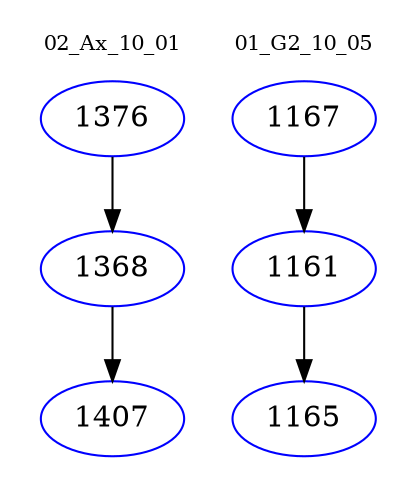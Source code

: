 digraph{
subgraph cluster_0 {
color = white
label = "02_Ax_10_01";
fontsize=10;
T0_1376 [label="1376", color="blue"]
T0_1376 -> T0_1368 [color="black"]
T0_1368 [label="1368", color="blue"]
T0_1368 -> T0_1407 [color="black"]
T0_1407 [label="1407", color="blue"]
}
subgraph cluster_1 {
color = white
label = "01_G2_10_05";
fontsize=10;
T1_1167 [label="1167", color="blue"]
T1_1167 -> T1_1161 [color="black"]
T1_1161 [label="1161", color="blue"]
T1_1161 -> T1_1165 [color="black"]
T1_1165 [label="1165", color="blue"]
}
}
